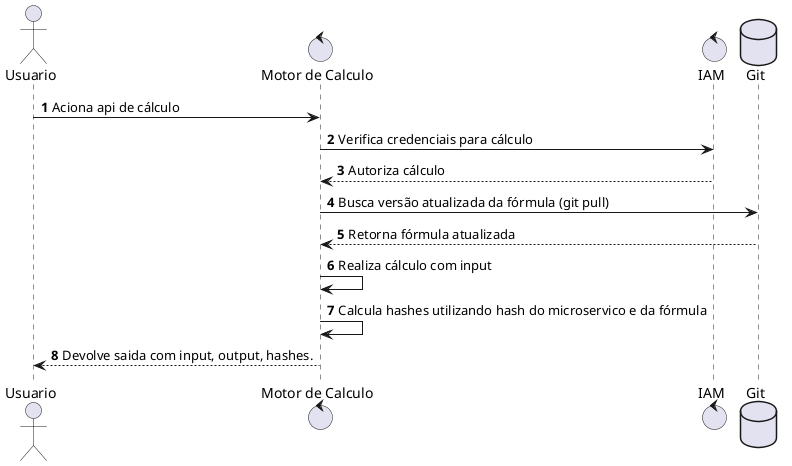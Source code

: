 @startuml
'https://plantuml.com/sequence-diagram

autonumber
actor Usuario as user
control "Motor de Calculo" as microservice
control IAM as iam
database Git as git

user -> microservice : Aciona api de cálculo
microservice -> iam : Verifica credenciais para cálculo
iam --> microservice: Autoriza cálculo
microservice -> git : Busca versão atualizada da fórmula (git pull)
git --> microservice: Retorna fórmula atualizada
microservice -> microservice: Realiza cálculo com input
microservice -> microservice: Calcula hashes utilizando hash do microservico e da fórmula
microservice --> user: Devolve saida com input, output, hashes.

@enduml
